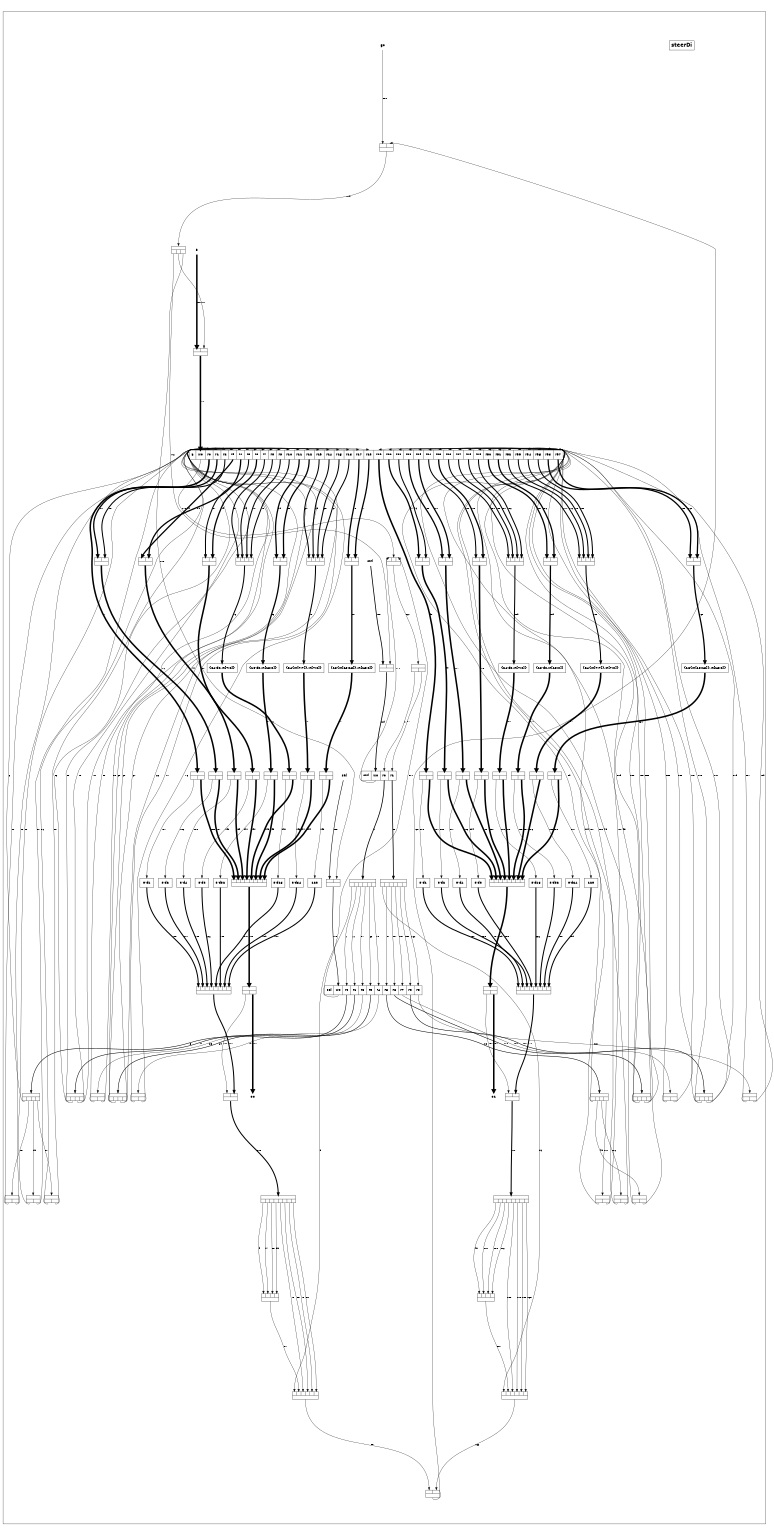 digraph steerDi {
  outputorder="edgesfirst";
  size="7.086614173228347,10.236220472440946";
  ratio="2.0"
  subgraph cluster_steerDi {
    edge [fontsize="8", fontname="Helvetica", labelfontname="Helvetica", labelfontsize="8", arrowhead="normal"];
    node [fontsize="12", fontname="Helvetica-Bold", shape="box"];
    title [label="steerDi", fontsize="20"];
    port0 [portref="0", label="go", style="bold", shape="none"];
    port1 [portref="1", label="a", style="bold", shape="none"];
    port2 [portref="2", label="ctrl", style="bold", shape="none"];
    port3 [portref="3", label="sel", style="bold", shape="none"];
    port4 [portref="4", label="o0", style="bold", shape="none"];
    port5 [portref="5", label="o1", style="bold", shape="none"];
    comp2 [compref="2", label="{{<i0>|<i1>}|{<o>}}", height="0.4", fontsize="2", nojustify="true", shape="record"];
    comp3 [compref="3", label="{{<i>}|{<o0>|<o1>}}", height="0.4", fontsize="2", nojustify="true", shape="record"];
    comp5 [compref="5", label="{{<i0>|<i1>}|{<o>}}", height="0.4", fontsize="2", nojustify="true", shape="record"];
    comp6 [compref="6", label="{{<i>}|{<o0>|<o1>}}", height="0.4", fontsize="2", nojustify="true", shape="record"];
    comp8 [compref="8", label="{{<i0>|<i1>}|{<o>}}", height="0.4", fontsize="2", nojustify="true", shape="record"];
    comp9 [compref="9", label="{{<i>}|{<o0>|<o1>}}", height="0.4", fontsize="2", nojustify="true", shape="record"];
    comp11 [compref="11", label="{{<i>}|{<o0>|<o1>|<o2>|<o3>}}", height="0.4", fontsize="2", nojustify="true", shape="record"];
    comp12 [compref="12", label="{{<i0>|<i1>|<i2>|<i3>}|{<o>}}", height="0.4", fontsize="2", nojustify="true", shape="record"];
    comp13 [compref="13", label="{{<i0>|<i1>|<i2>|<i3>}|{<o>}}", height="0.4", fontsize="2", nojustify="true", shape="record"];
    comp14 [compref="14", label="{{<i>}|{<o0>|<o1>|<o2>|<o3>}}", height="0.4", fontsize="2", nojustify="true", shape="record"];
    comp15 [compref="15", label="\{24'd0,in[7:0]\}", nojustify="true", shape="record"];
    comp17 [compref="17", label="{{<i0>|<i1>}|{<o>}}", height="0.4", fontsize="2", nojustify="true", shape="record"];
    comp18 [compref="18", label="{{<i>}|{<o0>|<o1>}}", height="0.4", fontsize="2", nojustify="true", shape="record"];
    comp19 [compref="19", label="\{16'd0,in[15:0]\}", nojustify="true", shape="record"];
    comp21 [compref="21", label="{{<i0>|<i1>|<i2>|<i3>}|{<o>}}", height="0.4", fontsize="2", nojustify="true", shape="record"];
    comp22 [compref="22", label="{{<i>}|{<o0>|<o1>|<o2>|<o3>}}", height="0.4", fontsize="2", nojustify="true", shape="record"];
    comp23 [compref="23", label="\{24\{in[7:7]\},in[7:0]\}", nojustify="true", shape="record"];
    comp25 [compref="25", label="{{<i0>|<i1>}|{<o>}}", height="0.4", fontsize="2", nojustify="true", shape="record"];
    comp26 [compref="26", label="{{<i>}|{<o0>|<o1>}}", height="0.4", fontsize="2", nojustify="true", shape="record"];
    comp27 [compref="27", label="\{16\{in[15:15]\},in[15:0]\}", nojustify="true", shape="record"];
    comp29 [compref="29", label="{{<i>}|{<o0>|<o1>|<o2>|<o3>|<o4>|<o5>}}", height="0.4", fontsize="2", nojustify="true", shape="record"];
    comp30 [compref="30", label="{{<i0>|<i1>|<i2>|<i3>|<i4>|<i5>}|{<o>}}", height="0.4", fontsize="2", nojustify="true", shape="record"];
    comp32 [compref="32", label="{{<i0>|<i1>}|{<o>}}", height="0.4", fontsize="2", nojustify="true", shape="record"];
    comp33 [compref="33", label="{{<i>}|{<o0>|<o1>}}", height="0.4", fontsize="2", nojustify="true", shape="record"];
    comp35 [compref="35", label="{{<i0>|<i1>}|{<o>}}", height="0.4", fontsize="2", nojustify="true", shape="record"];
    comp36 [compref="36", label="{{<i>}|{<o0>|<o1>}}", height="0.4", fontsize="2", nojustify="true", shape="record"];
    comp38 [compref="38", label="{{<i0>|<i1>}|{<o>}}", height="0.4", fontsize="2", nojustify="true", shape="record"];
    comp39 [compref="39", label="{{<i>}|{<o0>|<o1>}}", height="0.4", fontsize="2", nojustify="true", shape="record"];
    comp41 [compref="41", label="{{<i>}|{<o0>|<o1>|<o2>|<o3>}}", height="0.4", fontsize="2", nojustify="true", shape="record"];
    comp42 [compref="42", label="{{<i0>|<i1>|<i2>|<i3>}|{<o>}}", height="0.4", fontsize="2", nojustify="true", shape="record"];
    comp43 [compref="43", label="{{<i0>|<i1>|<i2>|<i3>}|{<o>}}", height="0.4", fontsize="2", nojustify="true", shape="record"];
    comp44 [compref="44", label="{{<i>}|{<o0>|<o1>|<o2>|<o3>}}", height="0.4", fontsize="2", nojustify="true", shape="record"];
    comp45 [compref="45", label="\{24'd0,in[7:0]\}", nojustify="true", shape="record"];
    comp47 [compref="47", label="{{<i0>|<i1>}|{<o>}}", height="0.4", fontsize="2", nojustify="true", shape="record"];
    comp48 [compref="48", label="{{<i>}|{<o0>|<o1>}}", height="0.4", fontsize="2", nojustify="true", shape="record"];
    comp49 [compref="49", label="\{16'd0,in[15:0]\}", nojustify="true", shape="record"];
    comp51 [compref="51", label="{{<i0>|<i1>|<i2>|<i3>}|{<o>}}", height="0.4", fontsize="2", nojustify="true", shape="record"];
    comp52 [compref="52", label="{{<i>}|{<o0>|<o1>|<o2>|<o3>}}", height="0.4", fontsize="2", nojustify="true", shape="record"];
    comp53 [compref="53", label="\{24\{in[7:7]\},in[7:0]\}", nojustify="true", shape="record"];
    comp55 [compref="55", label="{{<i0>|<i1>}|{<o>}}", height="0.4", fontsize="2", nojustify="true", shape="record"];
    comp56 [compref="56", label="{{<i>}|{<o0>|<o1>}}", height="0.4", fontsize="2", nojustify="true", shape="record"];
    comp57 [compref="57", label="\{16\{in[15:15]\},in[15:0]\}", nojustify="true", shape="record"];
    comp59 [compref="59", label="{{<i>}|{<o0>|<o1>|<o2>|<o3>|<o4>|<o5>}}", height="0.4", fontsize="2", nojustify="true", shape="record"];
    comp60 [compref="60", label="{{<i0>|<i1>|<i2>|<i3>|<i4>|<i5>}|{<o>}}", height="0.4", fontsize="2", nojustify="true", shape="record"];
    comp61 [compref="61", label="{{<i>}|{<o0>|<o1>}}", height="0.4", fontsize="2", nojustify="true", shape="record"];
    comp62 [compref="62", label="{{<i0>|<i1>}|{<o>}}", height="0.4", fontsize="2", nojustify="true", shape="record"];
    comp63 [compref="63", label="ctrl|<w0>w0|<r0>r0|<r1>r1", shape="record"];
    comp64 [compref="64", label="a|<w0>w0|<r0>r0|<r1>r1|<r2>r2|<r3>r3|<r4>r4|<r5>r5|<r6>r6|<r7>r7|<r8>r8|<r9>r9|<r10>r10|<r11>r11|<r12>r12|<r13>r13|<r14>r14|<r15>r15|<r16>r16|<r17>r17|<r18>r18|<r19>r19|<r20>r20|<r21>r21|<r22>r22|<r23>r23|<r24>r24|<r25>r25|<r26>r26|<r27>r27|<r28>r28|<r29>r29|<r30>r30|<r31>r31|<r32>r32|<r33>r33|<r34>r34|<r35>r35|<r36>r36|<r37>r37", shape="record"];
    comp65 [compref="65", label="sel|<w0>w0|<r0>r0|<r1>r1|<r2>r2|<r3>r3|<r4>r4|<r5>r5|<r6>r6|<r7>r7|<r8>r8|<r9>r9", shape="record"];
    comp66 [compref="66", label="{{<i0>|<i1>|<i2>}|{<o>}}", height="0.4", fontsize="2", nojustify="true", shape="record"];
    comp67 [compref="67", label="{{<i>}|{<o0>|<o1>|<o2>}}", height="0.4", fontsize="2", nojustify="true", shape="record"];
    comp69 [compref="69", label="{{<i0>|<i1>}|{<o>}}", height="0.4", fontsize="2", nojustify="true", shape="record"];
    comp70 [compref="70", label="{{<i0>|<i1>}|{<o>}}", height="0.4", fontsize="2", nojustify="true", shape="record"];
    comp71 [compref="71", label="{{<i0>|<i1>}|{<o>}}", height="0.4", fontsize="2", nojustify="true", shape="record"];
    comp72 [compref="72", label="{{<i0>|<i1>}|{<o>}}", height="0.4", fontsize="2", nojustify="true", shape="record"];
    comp73 [compref="73", label="{{<i>}|{<o0>|<o1>}}", height="0.4", fontsize="2", nojustify="true", shape="record"];
    comp74 [compref="74", label="{{<i>}|{<o0>|<o1>}}", height="0.4", fontsize="2", nojustify="true", shape="record"];
    comp75 [compref="75", label="{{<i>}|{<o0>|<o1>}}", height="0.4", fontsize="2", nojustify="true", shape="record"];
    comp76 [compref="76", label="{{<i>}|{<o0>|<o1>}}", height="0.4", fontsize="2", nojustify="true", shape="record"];
    comp77 [compref="77", label="{{<i>}|{<o0>|<o1>}}", height="0.4", fontsize="2", nojustify="true", shape="record"];
    comp78 [compref="78", label="{{<i>}|{<o0>|<o1>}}", height="0.4", fontsize="2", nojustify="true", shape="record"];
    comp79 [compref="79", label="{{<i>}|{<o0>|<o1>}}", height="0.4", fontsize="2", nojustify="true", shape="record"];
    comp80 [compref="80", label="{{<i>}|{<o0>|<o1>}}", height="0.4", fontsize="2", nojustify="true", shape="record"];
    comp81 [compref="81", label="{{<i0>|<i1>|<i2>|<i3>|<i4>|<i5>|<i6>|<i7>}|{<o>}}", height="0.4", fontsize="2", nojustify="true", shape="record"];
    comp82 [compref="82", label="{{<i>}|{<o0>|<o1>}}", height="0.4", fontsize="2", nojustify="true", shape="record"];
    comp83 [compref="83", label="8'd1", nojustify="true", shape="record"];
    comp84 [compref="84", label="8'd2", nojustify="true", shape="record"];
    comp85 [compref="85", label="8'd4", nojustify="true", shape="record"];
    comp86 [compref="86", label="8'd8", nojustify="true", shape="record"];
    comp87 [compref="87", label="8'd16", nojustify="true", shape="record"];
    comp88 [compref="88", label="8'd32", nojustify="true", shape="record"];
    comp89 [compref="89", label="8'd64", nojustify="true", shape="record"];
    comp90 [compref="90", label="128", nojustify="true", shape="record"];
    comp91 [compref="91", label="{{<i0>|<i1>|<i2>|<i3>|<i4>|<i5>|<i6>|<i7>}|{<o>}}", height="0.4", fontsize="2", nojustify="true", shape="record"];
    comp92 [compref="92", label="{{<i0>|<i1>}|{<o>}}", height="0.4", fontsize="2", nojustify="true", shape="record"];
    comp93 [compref="93", label="{{<i>}|{<o0>|<o1>|<o2>|<o3>|<o4>|<o5>|<o6>|<o7>}}", height="0.4", fontsize="2", nojustify="true", shape="record"];
    comp94 [compref="94", label="{{<i>}|{<o0>|<o1>}}", height="0.4", fontsize="2", nojustify="true", shape="record"];
    comp95 [compref="95", label="{{<i>}|{<o0>|<o1>}}", height="0.4", fontsize="2", nojustify="true", shape="record"];
    comp96 [compref="96", label="{{<i>}|{<o0>|<o1>}}", height="0.4", fontsize="2", nojustify="true", shape="record"];
    comp97 [compref="97", label="{{<i>}|{<o0>|<o1>}}", height="0.4", fontsize="2", nojustify="true", shape="record"];
    comp98 [compref="98", label="{{<i>}|{<o0>|<o1>}}", height="0.4", fontsize="2", nojustify="true", shape="record"];
    comp99 [compref="99", label="{{<i>}|{<o0>|<o1>}}", height="0.4", fontsize="2", nojustify="true", shape="record"];
    comp100 [compref="100", label="{{<i>}|{<o0>|<o1>}}", height="0.4", fontsize="2", nojustify="true", shape="record"];
    comp101 [compref="101", label="{{<i>}|{<o0>|<o1>}}", height="0.4", fontsize="2", nojustify="true", shape="record"];
    comp102 [compref="102", label="{{<i0>|<i1>|<i2>|<i3>|<i4>|<i5>|<i6>|<i7>}|{<o>}}", height="0.4", fontsize="2", nojustify="true", shape="record"];
    comp103 [compref="103", label="{{<i>}|{<o0>|<o1>}}", height="0.4", fontsize="2", nojustify="true", shape="record"];
    comp104 [compref="104", label="8'd1", nojustify="true", shape="record"];
    comp105 [compref="105", label="8'd2", nojustify="true", shape="record"];
    comp106 [compref="106", label="8'd4", nojustify="true", shape="record"];
    comp107 [compref="107", label="8'd8", nojustify="true", shape="record"];
    comp108 [compref="108", label="8'd16", nojustify="true", shape="record"];
    comp109 [compref="109", label="8'd32", nojustify="true", shape="record"];
    comp110 [compref="110", label="8'd64", nojustify="true", shape="record"];
    comp111 [compref="111", label="128", nojustify="true", shape="record"];
    comp112 [compref="112", label="{{<i0>|<i1>|<i2>|<i3>|<i4>|<i5>|<i6>|<i7>}|{<o>}}", height="0.4", fontsize="2", nojustify="true", shape="record"];
    comp113 [compref="113", label="{{<i0>|<i1>}|{<o>}}", height="0.4", fontsize="2", nojustify="true", shape="record"];
    comp114 [compref="114", label="{{<i>}|{<o0>|<o1>|<o2>|<o3>|<o4>|<o5>|<o6>|<o7>}}", height="0.4", fontsize="2", nojustify="true", shape="record"]
    comp61:o0:s -> comp63:r0:n [linkref="1", label="1", penwidth="1", weight="1"];
    comp63:r0:s -> comp29:i:n [linkref="2", label="2", penwidth="3", weight="3"];
    comp29:o0:s -> comp30:i0:n [linkref="3", label="3", penwidth="1", weight="1"];
    comp29:o1:s -> comp65:r0:n [linkref="4", label="4", penwidth="1", weight="1"];
    comp65:r0:s -> comp11:i:n [linkref="5", label="5", penwidth="2", weight="2"];
    comp11:o0:s -> comp64:r0:n [linkref="6", label="6", penwidth="1", weight="1"];
    comp64:r0:s -> comp73:i:n [linkref="8", label="8", penwidth="6", weight="6"];
    comp93:o0:s -> comp12:i0:n [linkref="9", label="9", penwidth="1", weight="1"];
    comp3:o0:s -> comp64:r1:n [linkref="10", label="10", penwidth="1", weight="1"];
    comp64:r1:s -> comp2:i0:n [linkref="11", label="11", penwidth="5", weight="5"];
    comp3:o1:s -> comp64:r2:n [linkref="12", label="12", penwidth="1", weight="1"];
    comp64:r2:s -> comp2:i1:n [linkref="13", label="13", penwidth="4", weight="4"];
    comp11:o1:s -> comp3:i:n [linkref="15", label="15", penwidth="1", weight="1"];
    comp2:o:s -> comp74:i:n [linkref="16", label="16", penwidth="6", weight="6"];
    comp93:o1:s -> comp12:i1:n [linkref="17", label="17", penwidth="1", weight="1"];
    comp6:o0:s -> comp64:r3:n [linkref="18", label="18", penwidth="1", weight="1"];
    comp64:r3:s -> comp5:i0:n [linkref="19", label="19", penwidth="5", weight="5"];
    comp6:o1:s -> comp64:r4:n [linkref="20", label="20", penwidth="1", weight="1"];
    comp64:r4:s -> comp5:i1:n [linkref="21", label="21", penwidth="5", weight="5"];
    comp11:o2:s -> comp6:i:n [linkref="23", label="23", penwidth="1", weight="1"];
    comp5:o:s -> comp75:i:n [linkref="24", label="24", penwidth="6", weight="6"];
    comp93:o2:s -> comp12:i2:n [linkref="25", label="25", penwidth="1", weight="1"];
    comp9:o0:s -> comp64:r5:n [linkref="26", label="26", penwidth="1", weight="1"];
    comp64:r5:s -> comp8:i0:n [linkref="27", label="27", penwidth="4", weight="4"];
    comp9:o1:s -> comp64:r6:n [linkref="28", label="28", penwidth="1", weight="1"];
    comp64:r6:s -> comp8:i1:n [linkref="29", label="29", penwidth="5", weight="5"];
    comp11:o3:s -> comp9:i:n [linkref="31", label="31", penwidth="1", weight="1"];
    comp8:o:s -> comp76:i:n [linkref="32", label="32", penwidth="6", weight="6"];
    comp93:o3:s -> comp12:i3:n [linkref="33", label="33", penwidth="1", weight="1"];
    comp12:o:s -> comp30:i1:n [linkref="34", label="34", penwidth="1", weight="1"];
    comp14:o0:s -> comp64:r7:n [linkref="36", label="36", penwidth="1", weight="1"];
    comp64:r7:s -> comp13:i0:n [linkref="37", label="37", penwidth="4", weight="4"];
    comp14:o1:s -> comp64:r8:n [linkref="38", label="38", penwidth="1", weight="1"];
    comp64:r8:s -> comp13:i1:n [linkref="39", label="39", penwidth="4", weight="4"];
    comp14:o2:s -> comp64:r9:n [linkref="40", label="40", penwidth="1", weight="1"];
    comp64:r9:s -> comp13:i2:n [linkref="41", label="41", penwidth="4", weight="4"];
    comp14:o3:s -> comp64:r10:n [linkref="42", label="42", penwidth="1", weight="1"];
    comp64:r10:s -> comp13:i3:n [linkref="43", label="43", penwidth="4", weight="4"];
    comp29:o2:s -> comp65:r1:n [linkref="44", label="44", penwidth="1", weight="1"];
    comp65:r1:s -> comp14:i:n [linkref="45", label="45", penwidth="2", weight="2"];
    comp13:o:s -> comp15:n [linkref="46", label="46", penwidth="4", weight="4"];
    comp15:s -> comp77:i:n [linkref="47", label="47", penwidth="6", weight="6"];
    comp93:o4:s -> comp30:i2:n [linkref="48", label="48", penwidth="1", weight="1"];
    comp18:o0:s -> comp64:r11:n [linkref="50", label="50", penwidth="1", weight="1"];
    comp64:r11:s -> comp17:i0:n [linkref="51", label="51", penwidth="5", weight="5"];
    comp18:o1:s -> comp64:r12:n [linkref="52", label="52", penwidth="1", weight="1"];
    comp64:r12:s -> comp17:i1:n [linkref="53", label="53", penwidth="5", weight="5"];
    comp29:o3:s -> comp65:r2:n [linkref="54", label="54", penwidth="1", weight="1"];
    comp65:r2:s -> comp18:i:n [linkref="55", label="55", penwidth="1", weight="1"];
    comp17:o:s -> comp19:n [linkref="56", label="56", penwidth="5", weight="5"];
    comp19:s -> comp78:i:n [linkref="57", label="57", penwidth="6", weight="6"];
    comp93:o5:s -> comp30:i3:n [linkref="58", label="58", penwidth="1", weight="1"];
    comp22:o0:s -> comp64:r13:n [linkref="60", label="60", penwidth="1", weight="1"];
    comp64:r13:s -> comp21:i0:n [linkref="61", label="61", penwidth="4", weight="4"];
    comp22:o1:s -> comp64:r14:n [linkref="62", label="62", penwidth="1", weight="1"];
    comp64:r14:s -> comp21:i1:n [linkref="63", label="63", penwidth="4", weight="4"];
    comp22:o2:s -> comp64:r15:n [linkref="64", label="64", penwidth="1", weight="1"];
    comp64:r15:s -> comp21:i2:n [linkref="65", label="65", penwidth="4", weight="4"];
    comp22:o3:s -> comp64:r16:n [linkref="66", label="66", penwidth="1", weight="1"];
    comp64:r16:s -> comp21:i3:n [linkref="67", label="67", penwidth="4", weight="4"];
    comp29:o4:s -> comp65:r3:n [linkref="68", label="68", penwidth="1", weight="1"];
    comp65:r3:s -> comp22:i:n [linkref="69", label="69", penwidth="2", weight="2"];
    comp21:o:s -> comp23:n [linkref="70", label="70", penwidth="4", weight="4"];
    comp23:s -> comp79:i:n [linkref="71", label="71", penwidth="6", weight="6"];
    comp93:o6:s -> comp30:i4:n [linkref="72", label="72", penwidth="1", weight="1"];
    comp26:o0:s -> comp64:r17:n [linkref="74", label="74", penwidth="1", weight="1"];
    comp64:r17:s -> comp25:i0:n [linkref="75", label="75", penwidth="5", weight="5"];
    comp26:o1:s -> comp64:r18:n [linkref="76", label="76", penwidth="1", weight="1"];
    comp64:r18:s -> comp25:i1:n [linkref="77", label="77", penwidth="5", weight="5"];
    comp29:o5:s -> comp65:r4:n [linkref="78", label="78", penwidth="1", weight="1"];
    comp65:r4:s -> comp26:i:n [linkref="79", label="79", penwidth="1", weight="1"];
    comp25:o:s -> comp27:n [linkref="80", label="80", penwidth="5", weight="5"];
    comp27:s -> comp80:i:n [linkref="81", label="81", penwidth="6", weight="6"];
    comp93:o7:s -> comp30:i5:n [linkref="82", label="82", penwidth="1", weight="1"];
    comp30:o:s -> comp62:i0:n [linkref="83", label="83", penwidth="1", weight="1"];
    comp61:o1:s -> comp63:r1:n [linkref="84", label="84", penwidth="1", weight="1"];
    comp63:r1:s -> comp59:i:n [linkref="85", label="85", penwidth="3", weight="3"];
    comp59:o0:s -> comp60:i0:n [linkref="86", label="86", penwidth="1", weight="1"];
    comp59:o1:s -> comp65:r5:n [linkref="87", label="87", penwidth="1", weight="1"];
    comp65:r5:s -> comp41:i:n [linkref="88", label="88", penwidth="2", weight="2"];
    comp41:o0:s -> comp64:r19:n [linkref="89", label="89", penwidth="1", weight="1"];
    comp64:r19:s -> comp94:i:n [linkref="91", label="91", penwidth="6", weight="6"];
    comp114:o0:s -> comp42:i0:n [linkref="92", label="92", penwidth="1", weight="1"];
    comp33:o0:s -> comp64:r20:n [linkref="93", label="93", penwidth="1", weight="1"];
    comp64:r20:s -> comp32:i0:n [linkref="94", label="94", penwidth="5", weight="5"];
    comp33:o1:s -> comp64:r21:n [linkref="95", label="95", penwidth="1", weight="1"];
    comp64:r21:s -> comp32:i1:n [linkref="96", label="96", penwidth="4", weight="4"];
    comp41:o1:s -> comp33:i:n [linkref="98", label="98", penwidth="1", weight="1"];
    comp32:o:s -> comp95:i:n [linkref="99", label="99", penwidth="6", weight="6"];
    comp114:o1:s -> comp42:i1:n [linkref="100", label="100", penwidth="1", weight="1"];
    comp36:o0:s -> comp64:r22:n [linkref="101", label="101", penwidth="1", weight="1"];
    comp64:r22:s -> comp35:i0:n [linkref="102", label="102", penwidth="5", weight="5"];
    comp36:o1:s -> comp64:r23:n [linkref="103", label="103", penwidth="1", weight="1"];
    comp64:r23:s -> comp35:i1:n [linkref="104", label="104", penwidth="5", weight="5"];
    comp41:o2:s -> comp36:i:n [linkref="106", label="106", penwidth="1", weight="1"];
    comp35:o:s -> comp96:i:n [linkref="107", label="107", penwidth="6", weight="6"];
    comp114:o2:s -> comp42:i2:n [linkref="108", label="108", penwidth="1", weight="1"];
    comp39:o0:s -> comp64:r24:n [linkref="109", label="109", penwidth="1", weight="1"];
    comp64:r24:s -> comp38:i0:n [linkref="110", label="110", penwidth="4", weight="4"];
    comp39:o1:s -> comp64:r25:n [linkref="111", label="111", penwidth="1", weight="1"];
    comp64:r25:s -> comp38:i1:n [linkref="112", label="112", penwidth="5", weight="5"];
    comp41:o3:s -> comp39:i:n [linkref="114", label="114", penwidth="1", weight="1"];
    comp38:o:s -> comp97:i:n [linkref="115", label="115", penwidth="6", weight="6"];
    comp114:o3:s -> comp42:i3:n [linkref="116", label="116", penwidth="1", weight="1"];
    comp42:o:s -> comp60:i1:n [linkref="117", label="117", penwidth="1", weight="1"];
    comp44:o0:s -> comp64:r26:n [linkref="119", label="119", penwidth="1", weight="1"];
    comp64:r26:s -> comp43:i0:n [linkref="120", label="120", penwidth="4", weight="4"];
    comp44:o1:s -> comp64:r27:n [linkref="121", label="121", penwidth="1", weight="1"];
    comp64:r27:s -> comp43:i1:n [linkref="122", label="122", penwidth="4", weight="4"];
    comp44:o2:s -> comp64:r28:n [linkref="123", label="123", penwidth="1", weight="1"];
    comp64:r28:s -> comp43:i2:n [linkref="124", label="124", penwidth="4", weight="4"];
    comp44:o3:s -> comp64:r29:n [linkref="125", label="125", penwidth="1", weight="1"];
    comp64:r29:s -> comp43:i3:n [linkref="126", label="126", penwidth="4", weight="4"];
    comp59:o2:s -> comp65:r6:n [linkref="127", label="127", penwidth="1", weight="1"];
    comp65:r6:s -> comp44:i:n [linkref="128", label="128", penwidth="2", weight="2"];
    comp43:o:s -> comp45:n [linkref="129", label="129", penwidth="4", weight="4"];
    comp45:s -> comp98:i:n [linkref="130", label="130", penwidth="6", weight="6"];
    comp114:o4:s -> comp60:i2:n [linkref="131", label="131", penwidth="1", weight="1"];
    comp48:o0:s -> comp64:r30:n [linkref="133", label="133", penwidth="1", weight="1"];
    comp64:r30:s -> comp47:i0:n [linkref="134", label="134", penwidth="5", weight="5"];
    comp48:o1:s -> comp64:r31:n [linkref="135", label="135", penwidth="1", weight="1"];
    comp64:r31:s -> comp47:i1:n [linkref="136", label="136", penwidth="5", weight="5"];
    comp59:o3:s -> comp65:r7:n [linkref="137", label="137", penwidth="1", weight="1"];
    comp65:r7:s -> comp48:i:n [linkref="138", label="138", penwidth="1", weight="1"];
    comp47:o:s -> comp49:n [linkref="139", label="139", penwidth="5", weight="5"];
    comp49:s -> comp99:i:n [linkref="140", label="140", penwidth="6", weight="6"];
    comp114:o5:s -> comp60:i3:n [linkref="141", label="141", penwidth="1", weight="1"];
    comp52:o0:s -> comp64:r32:n [linkref="143", label="143", penwidth="1", weight="1"];
    comp64:r32:s -> comp51:i0:n [linkref="144", label="144", penwidth="4", weight="4"];
    comp52:o1:s -> comp64:r33:n [linkref="145", label="145", penwidth="1", weight="1"];
    comp64:r33:s -> comp51:i1:n [linkref="146", label="146", penwidth="4", weight="4"];
    comp52:o2:s -> comp64:r34:n [linkref="147", label="147", penwidth="1", weight="1"];
    comp64:r34:s -> comp51:i2:n [linkref="148", label="148", penwidth="4", weight="4"];
    comp52:o3:s -> comp64:r35:n [linkref="149", label="149", penwidth="1", weight="1"];
    comp64:r35:s -> comp51:i3:n [linkref="150", label="150", penwidth="4", weight="4"];
    comp59:o4:s -> comp65:r8:n [linkref="151", label="151", penwidth="1", weight="1"];
    comp65:r8:s -> comp52:i:n [linkref="152", label="152", penwidth="2", weight="2"];
    comp51:o:s -> comp53:n [linkref="153", label="153", penwidth="4", weight="4"];
    comp53:s -> comp100:i:n [linkref="154", label="154", penwidth="6", weight="6"];
    comp114:o6:s -> comp60:i4:n [linkref="155", label="155", penwidth="1", weight="1"];
    comp56:o0:s -> comp64:r36:n [linkref="157", label="157", penwidth="1", weight="1"];
    comp64:r36:s -> comp55:i0:n [linkref="158", label="158", penwidth="5", weight="5"];
    comp56:o1:s -> comp64:r37:n [linkref="159", label="159", penwidth="1", weight="1"];
    comp64:r37:s -> comp55:i1:n [linkref="160", label="160", penwidth="5", weight="5"];
    comp59:o5:s -> comp65:r9:n [linkref="161", label="161", penwidth="1", weight="1"];
    comp65:r9:s -> comp56:i:n [linkref="162", label="162", penwidth="1", weight="1"];
    comp55:o:s -> comp57:n [linkref="163", label="163", penwidth="5", weight="5"];
    comp57:s -> comp101:i:n [linkref="164", label="164", penwidth="6", weight="6"];
    comp114:o7:s -> comp60:i5:n [linkref="165", label="165", penwidth="1", weight="1"];
    comp60:o:s -> comp62:i1:n [linkref="166", label="166", penwidth="1", weight="1"];
    comp66:o:s -> comp61:i:n [linkref="167", label="167", penwidth="1", weight="1"];
    comp62:o:s -> comp69:i1:n [linkref="168", label="168", penwidth="1", weight="1"];
    comp71:o:s -> comp63:w0:n [linkref="169", label="169", penwidth="3", weight="3"];
    comp63:w0:s -> comp66:i0:n [linkref="170", label="170", penwidth="1", weight="1"];
    comp70:o:s -> comp64:w0:n [linkref="171", label="171", penwidth="6", weight="6"];
    comp64:w0:s -> comp66:i1:n [linkref="172", label="172", penwidth="1", weight="1"];
    comp72:o:s -> comp65:w0:n [linkref="173", label="173", penwidth="2", weight="2"];
    comp65:w0:s -> comp66:i2:n [linkref="174", label="174", penwidth="1", weight="1"];
    comp67:o0:s -> comp71:i1:n [linkref="176", label="176", penwidth="1", weight="1"];
    comp67:o1:s -> comp70:i1:n [linkref="177", label="177", penwidth="1", weight="1"];
    comp67:o2:s -> comp72:i1:n [linkref="178", label="178", penwidth="1", weight="1"];
    comp69:o:s -> comp67:i:n [linkref="179", label="179", penwidth="1", weight="1"];
    port0 -> comp69:i0:n [linkref="180", label="180", penwidth="1", weight="1"];
    port1 -> comp70:i0:n [linkref="181", label="181", penwidth="6", weight="6"];
    port2 -> comp71:i0:n [linkref="182", label="182", penwidth="3", weight="3"];
    port3 -> comp72:i0:n [linkref="183", label="183", penwidth="2", weight="2"];
    comp73:o0:s -> comp83:n [linkref="184", label="184", penwidth="1", weight="1"];
    comp73:o1:s -> comp81:i0:n [linkref="185", label="185", penwidth="6", weight="6"];
    comp74:o0:s -> comp84:n [linkref="186", label="186", penwidth="1", weight="1"];
    comp74:o1:s -> comp81:i1:n [linkref="187", label="187", penwidth="6", weight="6"];
    comp75:o0:s -> comp85:n [linkref="188", label="188", penwidth="1", weight="1"];
    comp75:o1:s -> comp81:i2:n [linkref="189", label="189", penwidth="6", weight="6"];
    comp76:o0:s -> comp86:n [linkref="190", label="190", penwidth="1", weight="1"];
    comp76:o1:s -> comp81:i3:n [linkref="191", label="191", penwidth="6", weight="6"];
    comp77:o0:s -> comp87:n [linkref="192", label="192", penwidth="1", weight="1"];
    comp77:o1:s -> comp81:i4:n [linkref="193", label="193", penwidth="6", weight="6"];
    comp78:o0:s -> comp88:n [linkref="194", label="194", penwidth="1", weight="1"];
    comp78:o1:s -> comp81:i5:n [linkref="195", label="195", penwidth="6", weight="6"];
    comp79:o0:s -> comp89:n [linkref="196", label="196", penwidth="1", weight="1"];
    comp79:o1:s -> comp81:i6:n [linkref="197", label="197", penwidth="6", weight="6"];
    comp80:o0:s -> comp90:n [linkref="198", label="198", penwidth="1", weight="1"];
    comp80:o1:s -> comp81:i7:n [linkref="199", label="199", penwidth="6", weight="6"];
    comp81:o:s -> comp82:i:n [linkref="200", label="200", penwidth="6", weight="6"];
    comp82:o0:s -> comp92:i0:n [linkref="201", label="201", penwidth="1", weight="1"];
    comp82:o1:s -> port4 [linkref="202", label="202", penwidth="6", weight="6"];
    comp83:s -> comp91:i0:n [linkref="203", label="203", penwidth="4", weight="4"];
    comp84:s -> comp91:i1:n [linkref="204", label="204", penwidth="4", weight="4"];
    comp85:s -> comp91:i2:n [linkref="205", label="205", penwidth="4", weight="4"];
    comp86:s -> comp91:i3:n [linkref="206", label="206", penwidth="4", weight="4"];
    comp87:s -> comp91:i4:n [linkref="207", label="207", penwidth="4", weight="4"];
    comp88:s -> comp91:i5:n [linkref="208", label="208", penwidth="4", weight="4"];
    comp89:s -> comp91:i6:n [linkref="209", label="209", penwidth="4", weight="4"];
    comp90:s -> comp91:i7:n [linkref="210", label="210", penwidth="4", weight="4"];
    comp91:o:s -> comp92:i1:n [linkref="211", label="211", penwidth="4", weight="4"];
    comp92:o:s -> comp93:i:n [linkref="212", label="212", penwidth="4", weight="4"];
    comp94:o0:s -> comp104:n [linkref="213", label="213", penwidth="1", weight="1"];
    comp94:o1:s -> comp102:i0:n [linkref="214", label="214", penwidth="6", weight="6"];
    comp95:o0:s -> comp105:n [linkref="215", label="215", penwidth="1", weight="1"];
    comp95:o1:s -> comp102:i1:n [linkref="216", label="216", penwidth="6", weight="6"];
    comp96:o0:s -> comp106:n [linkref="217", label="217", penwidth="1", weight="1"];
    comp96:o1:s -> comp102:i2:n [linkref="218", label="218", penwidth="6", weight="6"];
    comp97:o0:s -> comp107:n [linkref="219", label="219", penwidth="1", weight="1"];
    comp97:o1:s -> comp102:i3:n [linkref="220", label="220", penwidth="6", weight="6"];
    comp98:o0:s -> comp108:n [linkref="221", label="221", penwidth="1", weight="1"];
    comp98:o1:s -> comp102:i4:n [linkref="222", label="222", penwidth="6", weight="6"];
    comp99:o0:s -> comp109:n [linkref="223", label="223", penwidth="1", weight="1"];
    comp99:o1:s -> comp102:i5:n [linkref="224", label="224", penwidth="6", weight="6"];
    comp100:o0:s -> comp110:n [linkref="225", label="225", penwidth="1", weight="1"];
    comp100:o1:s -> comp102:i6:n [linkref="226", label="226", penwidth="6", weight="6"];
    comp101:o0:s -> comp111:n [linkref="227", label="227", penwidth="1", weight="1"];
    comp101:o1:s -> comp102:i7:n [linkref="228", label="228", penwidth="6", weight="6"];
    comp102:o:s -> comp103:i:n [linkref="229", label="229", penwidth="6", weight="6"];
    comp103:o0:s -> comp113:i0:n [linkref="230", label="230", penwidth="1", weight="1"];
    comp103:o1:s -> port5 [linkref="231", label="231", penwidth="6", weight="6"];
    comp104:s -> comp112:i0:n [linkref="232", label="232", penwidth="4", weight="4"];
    comp105:s -> comp112:i1:n [linkref="233", label="233", penwidth="4", weight="4"];
    comp106:s -> comp112:i2:n [linkref="234", label="234", penwidth="4", weight="4"];
    comp107:s -> comp112:i3:n [linkref="235", label="235", penwidth="4", weight="4"];
    comp108:s -> comp112:i4:n [linkref="236", label="236", penwidth="4", weight="4"];
    comp109:s -> comp112:i5:n [linkref="237", label="237", penwidth="4", weight="4"];
    comp110:s -> comp112:i6:n [linkref="238", label="238", penwidth="4", weight="4"];
    comp111:s -> comp112:i7:n [linkref="239", label="239", penwidth="4", weight="4"];
    comp112:o:s -> comp113:i1:n [linkref="240", label="240", penwidth="4", weight="4"];
    comp113:o:s -> comp114:i:n [linkref="241", label="241", penwidth="4", weight="4"]
  }
}
